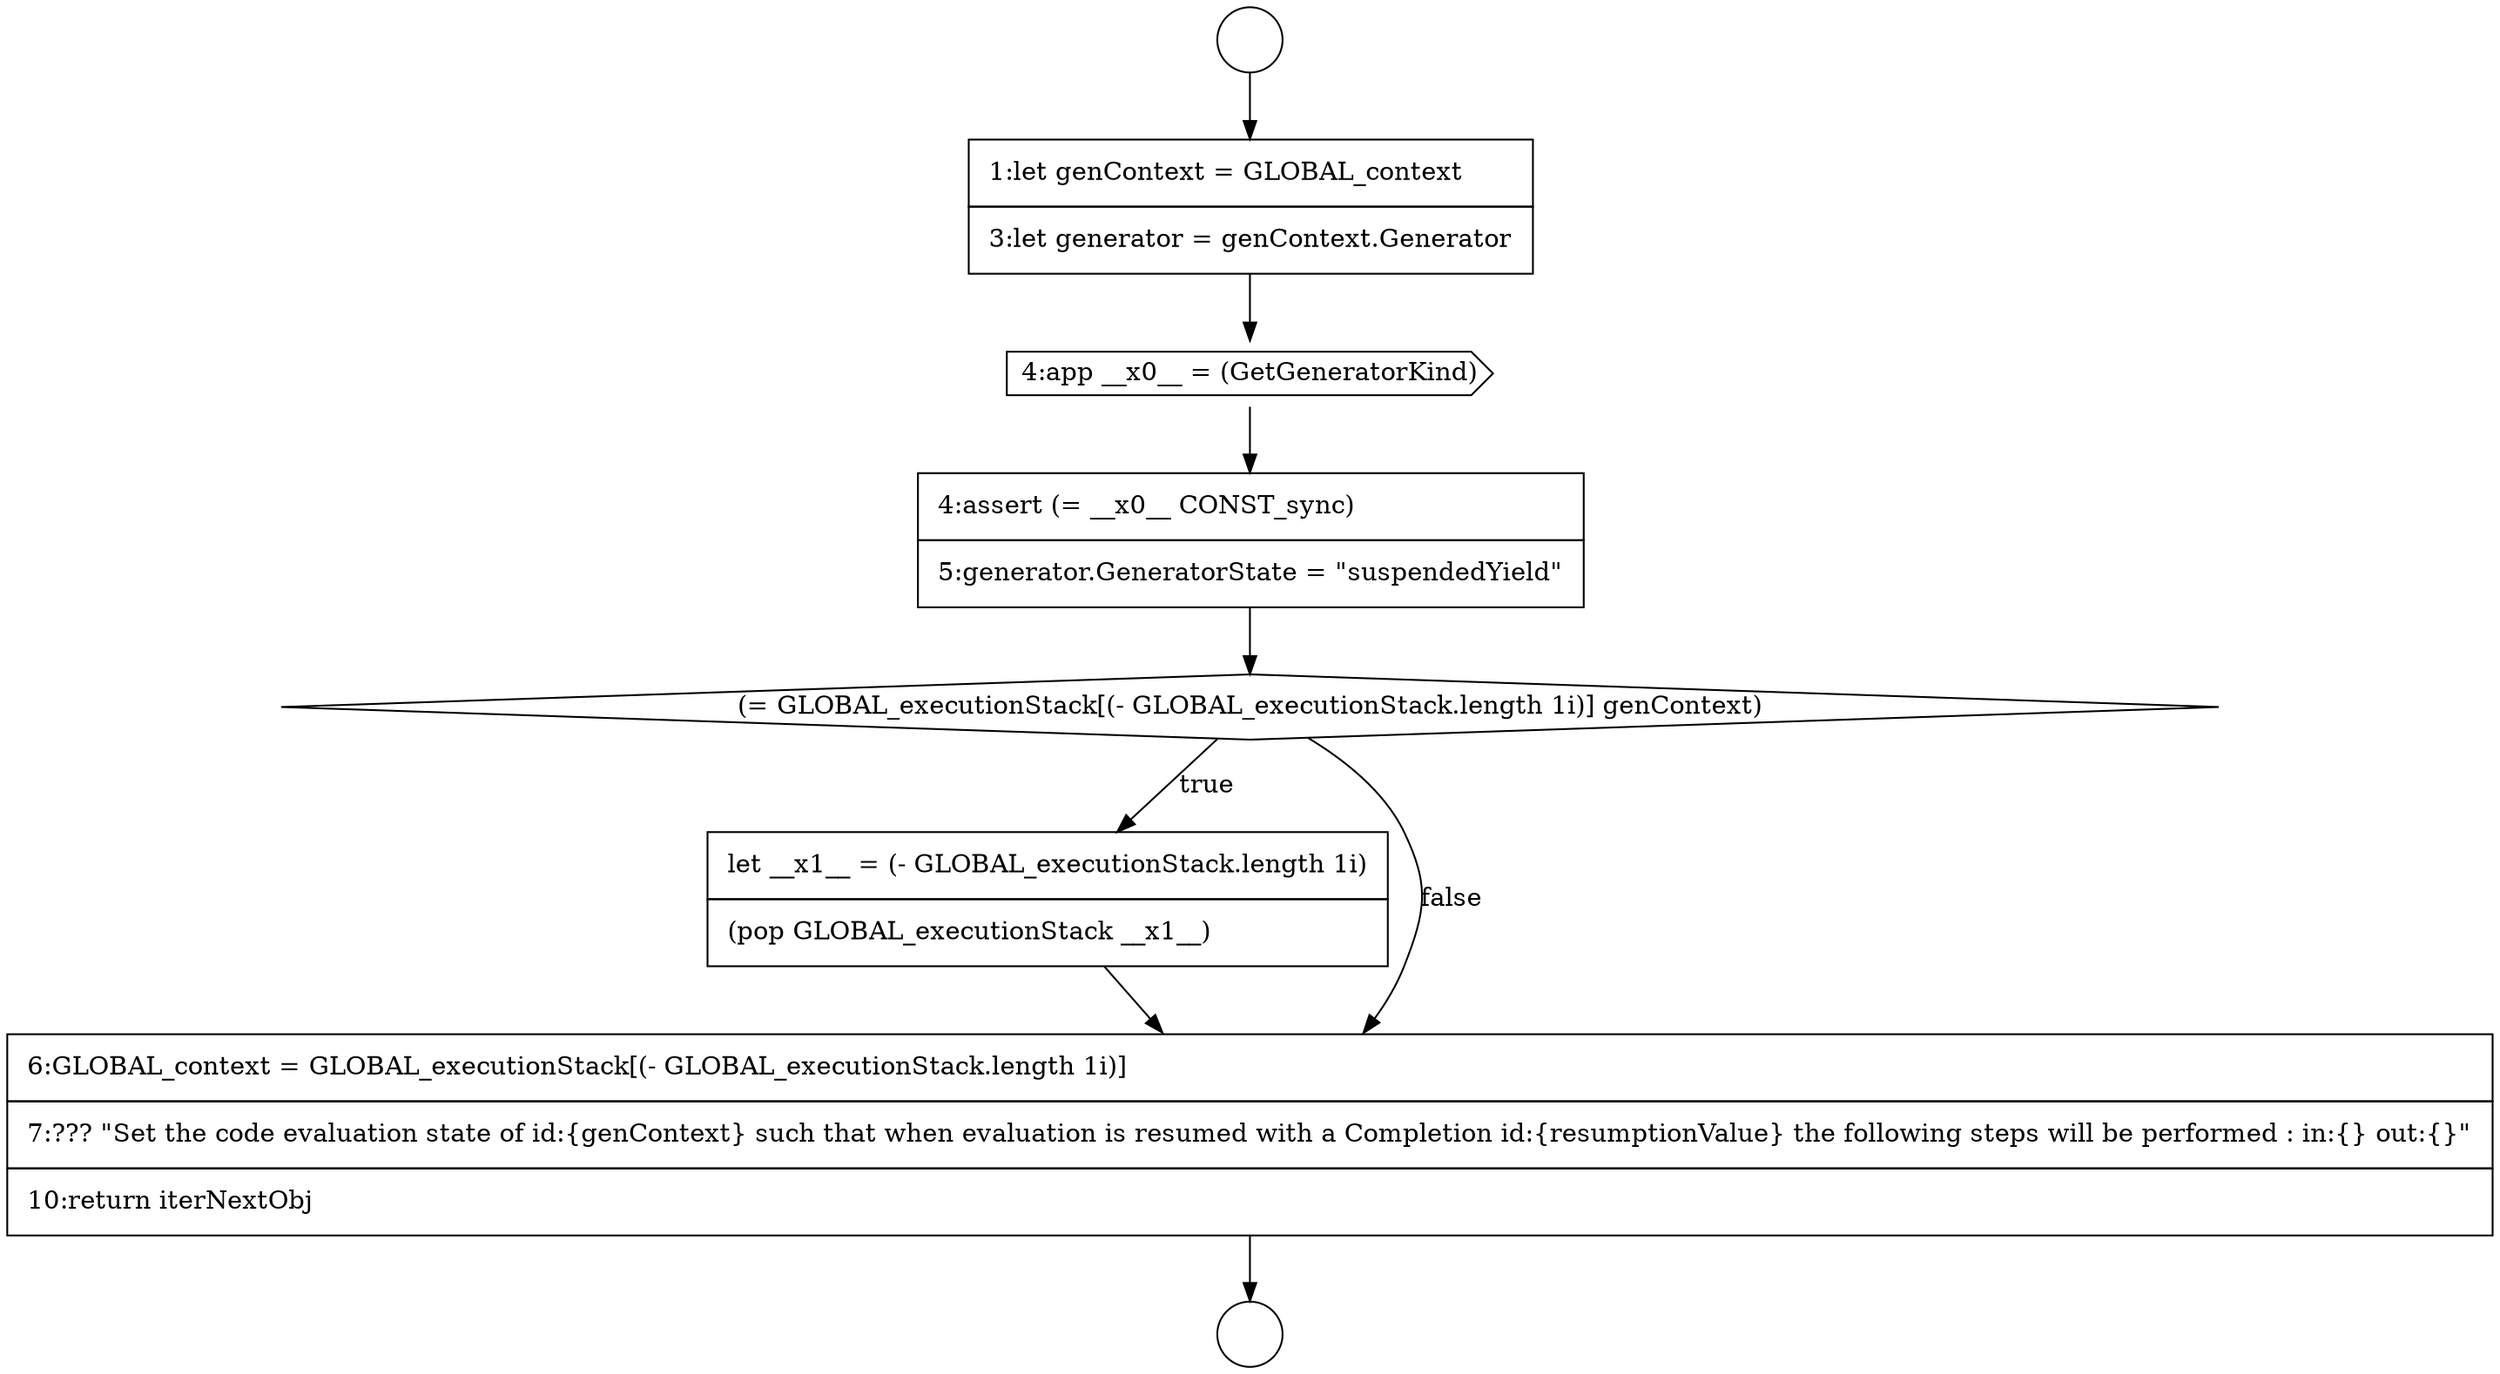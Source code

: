 digraph {
  node17036 [shape=none, margin=0, label=<<font color="black">
    <table border="0" cellborder="1" cellspacing="0" cellpadding="10">
      <tr><td align="left">let __x1__ = (- GLOBAL_executionStack.length 1i)</td></tr>
      <tr><td align="left">(pop GLOBAL_executionStack __x1__)</td></tr>
    </table>
  </font>> color="black" fillcolor="white" style=filled]
  node17033 [shape=cds, label=<<font color="black">4:app __x0__ = (GetGeneratorKind)</font>> color="black" fillcolor="white" style=filled]
  node17031 [shape=circle label=" " color="black" fillcolor="white" style=filled]
  node17034 [shape=none, margin=0, label=<<font color="black">
    <table border="0" cellborder="1" cellspacing="0" cellpadding="10">
      <tr><td align="left">4:assert (= __x0__ CONST_sync)</td></tr>
      <tr><td align="left">5:generator.GeneratorState = &quot;suspendedYield&quot;</td></tr>
    </table>
  </font>> color="black" fillcolor="white" style=filled]
  node17030 [shape=circle label=" " color="black" fillcolor="white" style=filled]
  node17035 [shape=diamond, label=<<font color="black">(= GLOBAL_executionStack[(- GLOBAL_executionStack.length 1i)] genContext)</font>> color="black" fillcolor="white" style=filled]
  node17037 [shape=none, margin=0, label=<<font color="black">
    <table border="0" cellborder="1" cellspacing="0" cellpadding="10">
      <tr><td align="left">6:GLOBAL_context = GLOBAL_executionStack[(- GLOBAL_executionStack.length 1i)]</td></tr>
      <tr><td align="left">7:??? &quot;Set the code evaluation state of id:{genContext} such that when evaluation is resumed with a Completion id:{resumptionValue} the following steps will be performed : in:{} out:{}&quot;</td></tr>
      <tr><td align="left">10:return iterNextObj</td></tr>
    </table>
  </font>> color="black" fillcolor="white" style=filled]
  node17032 [shape=none, margin=0, label=<<font color="black">
    <table border="0" cellborder="1" cellspacing="0" cellpadding="10">
      <tr><td align="left">1:let genContext = GLOBAL_context</td></tr>
      <tr><td align="left">3:let generator = genContext.Generator</td></tr>
    </table>
  </font>> color="black" fillcolor="white" style=filled]
  node17036 -> node17037 [ color="black"]
  node17033 -> node17034 [ color="black"]
  node17030 -> node17032 [ color="black"]
  node17032 -> node17033 [ color="black"]
  node17035 -> node17036 [label=<<font color="black">true</font>> color="black"]
  node17035 -> node17037 [label=<<font color="black">false</font>> color="black"]
  node17034 -> node17035 [ color="black"]
  node17037 -> node17031 [ color="black"]
}
